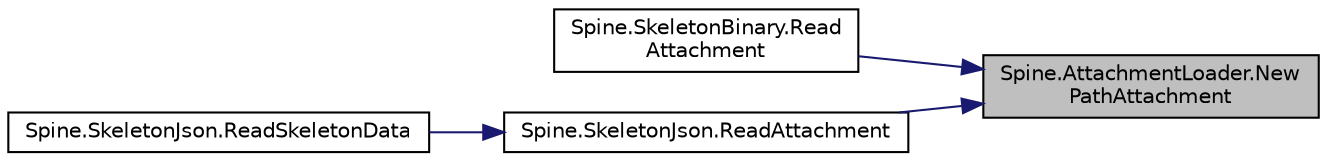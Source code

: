 digraph "Spine.AttachmentLoader.NewPathAttachment"
{
 // LATEX_PDF_SIZE
  edge [fontname="Helvetica",fontsize="10",labelfontname="Helvetica",labelfontsize="10"];
  node [fontname="Helvetica",fontsize="10",shape=record];
  rankdir="RL";
  Node1 [label="Spine.AttachmentLoader.New\lPathAttachment",height=0.2,width=0.4,color="black", fillcolor="grey75", style="filled", fontcolor="black",tooltip="May be null to not load any attachment"];
  Node1 -> Node2 [dir="back",color="midnightblue",fontsize="10",style="solid"];
  Node2 [label="Spine.SkeletonBinary.Read\lAttachment",height=0.2,width=0.4,color="black", fillcolor="white", style="filled",URL="$class_spine_1_1_skeleton_binary.html#a4aaabfa1bfb85e65a23ce30d2930271e",tooltip=" "];
  Node1 -> Node3 [dir="back",color="midnightblue",fontsize="10",style="solid"];
  Node3 [label="Spine.SkeletonJson.ReadAttachment",height=0.2,width=0.4,color="black", fillcolor="white", style="filled",URL="$class_spine_1_1_skeleton_json.html#a126916681c1f8e7b2cea7b4f85eb3f9a",tooltip=" "];
  Node3 -> Node4 [dir="back",color="midnightblue",fontsize="10",style="solid"];
  Node4 [label="Spine.SkeletonJson.ReadSkeletonData",height=0.2,width=0.4,color="black", fillcolor="white", style="filled",URL="$class_spine_1_1_skeleton_json.html#ae7e26ebf33823ab41245076dee691647",tooltip=" "];
}

